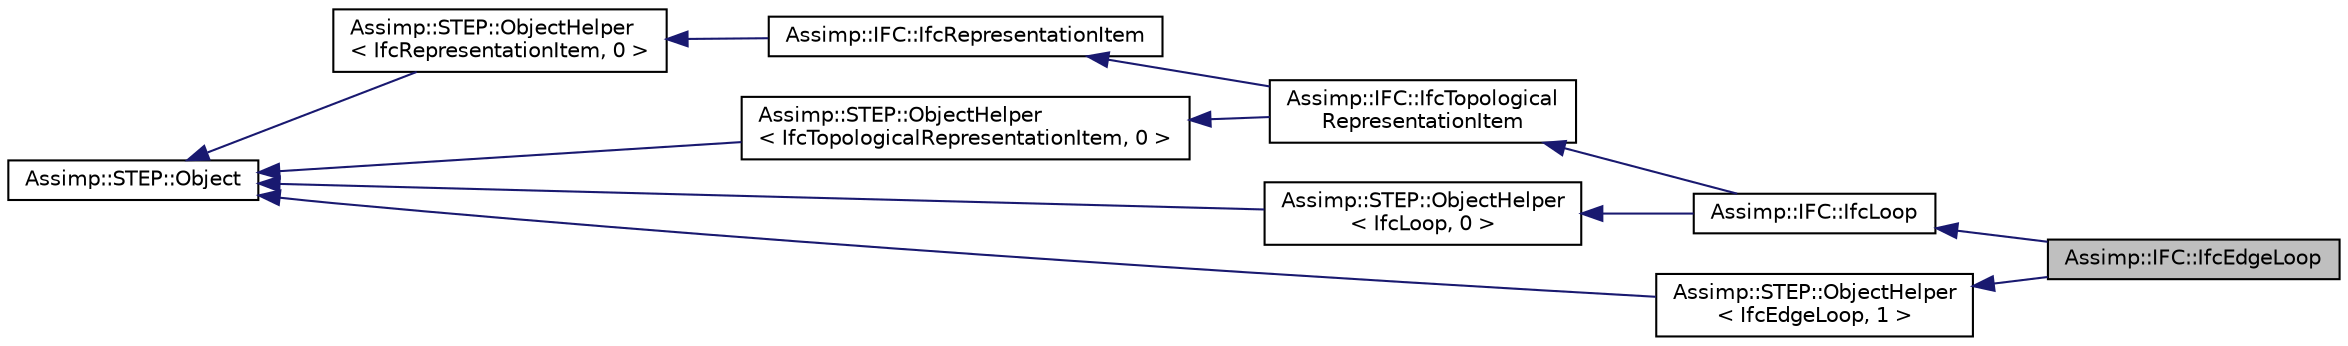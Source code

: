 digraph "Assimp::IFC::IfcEdgeLoop"
{
  edge [fontname="Helvetica",fontsize="10",labelfontname="Helvetica",labelfontsize="10"];
  node [fontname="Helvetica",fontsize="10",shape=record];
  rankdir="LR";
  Node1 [label="Assimp::IFC::IfcEdgeLoop",height=0.2,width=0.4,color="black", fillcolor="grey75", style="filled", fontcolor="black"];
  Node2 -> Node1 [dir="back",color="midnightblue",fontsize="10",style="solid"];
  Node2 [label="Assimp::IFC::IfcLoop",height=0.2,width=0.4,color="black", fillcolor="white", style="filled",URL="$struct_assimp_1_1_i_f_c_1_1_ifc_loop.html"];
  Node3 -> Node2 [dir="back",color="midnightblue",fontsize="10",style="solid"];
  Node3 [label="Assimp::IFC::IfcTopological\lRepresentationItem",height=0.2,width=0.4,color="black", fillcolor="white", style="filled",URL="$struct_assimp_1_1_i_f_c_1_1_ifc_topological_representation_item.html"];
  Node4 -> Node3 [dir="back",color="midnightblue",fontsize="10",style="solid"];
  Node4 [label="Assimp::IFC::IfcRepresentationItem",height=0.2,width=0.4,color="black", fillcolor="white", style="filled",URL="$struct_assimp_1_1_i_f_c_1_1_ifc_representation_item.html"];
  Node5 -> Node4 [dir="back",color="midnightblue",fontsize="10",style="solid"];
  Node5 [label="Assimp::STEP::ObjectHelper\l\< IfcRepresentationItem, 0 \>",height=0.2,width=0.4,color="black", fillcolor="white", style="filled",URL="$struct_assimp_1_1_s_t_e_p_1_1_object_helper.html"];
  Node6 -> Node5 [dir="back",color="midnightblue",fontsize="10",style="solid"];
  Node6 [label="Assimp::STEP::Object",height=0.2,width=0.4,color="black", fillcolor="white", style="filled",URL="$class_assimp_1_1_s_t_e_p_1_1_object.html"];
  Node7 -> Node3 [dir="back",color="midnightblue",fontsize="10",style="solid"];
  Node7 [label="Assimp::STEP::ObjectHelper\l\< IfcTopologicalRepresentationItem, 0 \>",height=0.2,width=0.4,color="black", fillcolor="white", style="filled",URL="$struct_assimp_1_1_s_t_e_p_1_1_object_helper.html"];
  Node6 -> Node7 [dir="back",color="midnightblue",fontsize="10",style="solid"];
  Node8 -> Node2 [dir="back",color="midnightblue",fontsize="10",style="solid"];
  Node8 [label="Assimp::STEP::ObjectHelper\l\< IfcLoop, 0 \>",height=0.2,width=0.4,color="black", fillcolor="white", style="filled",URL="$struct_assimp_1_1_s_t_e_p_1_1_object_helper.html"];
  Node6 -> Node8 [dir="back",color="midnightblue",fontsize="10",style="solid"];
  Node9 -> Node1 [dir="back",color="midnightblue",fontsize="10",style="solid"];
  Node9 [label="Assimp::STEP::ObjectHelper\l\< IfcEdgeLoop, 1 \>",height=0.2,width=0.4,color="black", fillcolor="white", style="filled",URL="$struct_assimp_1_1_s_t_e_p_1_1_object_helper.html"];
  Node6 -> Node9 [dir="back",color="midnightblue",fontsize="10",style="solid"];
}
